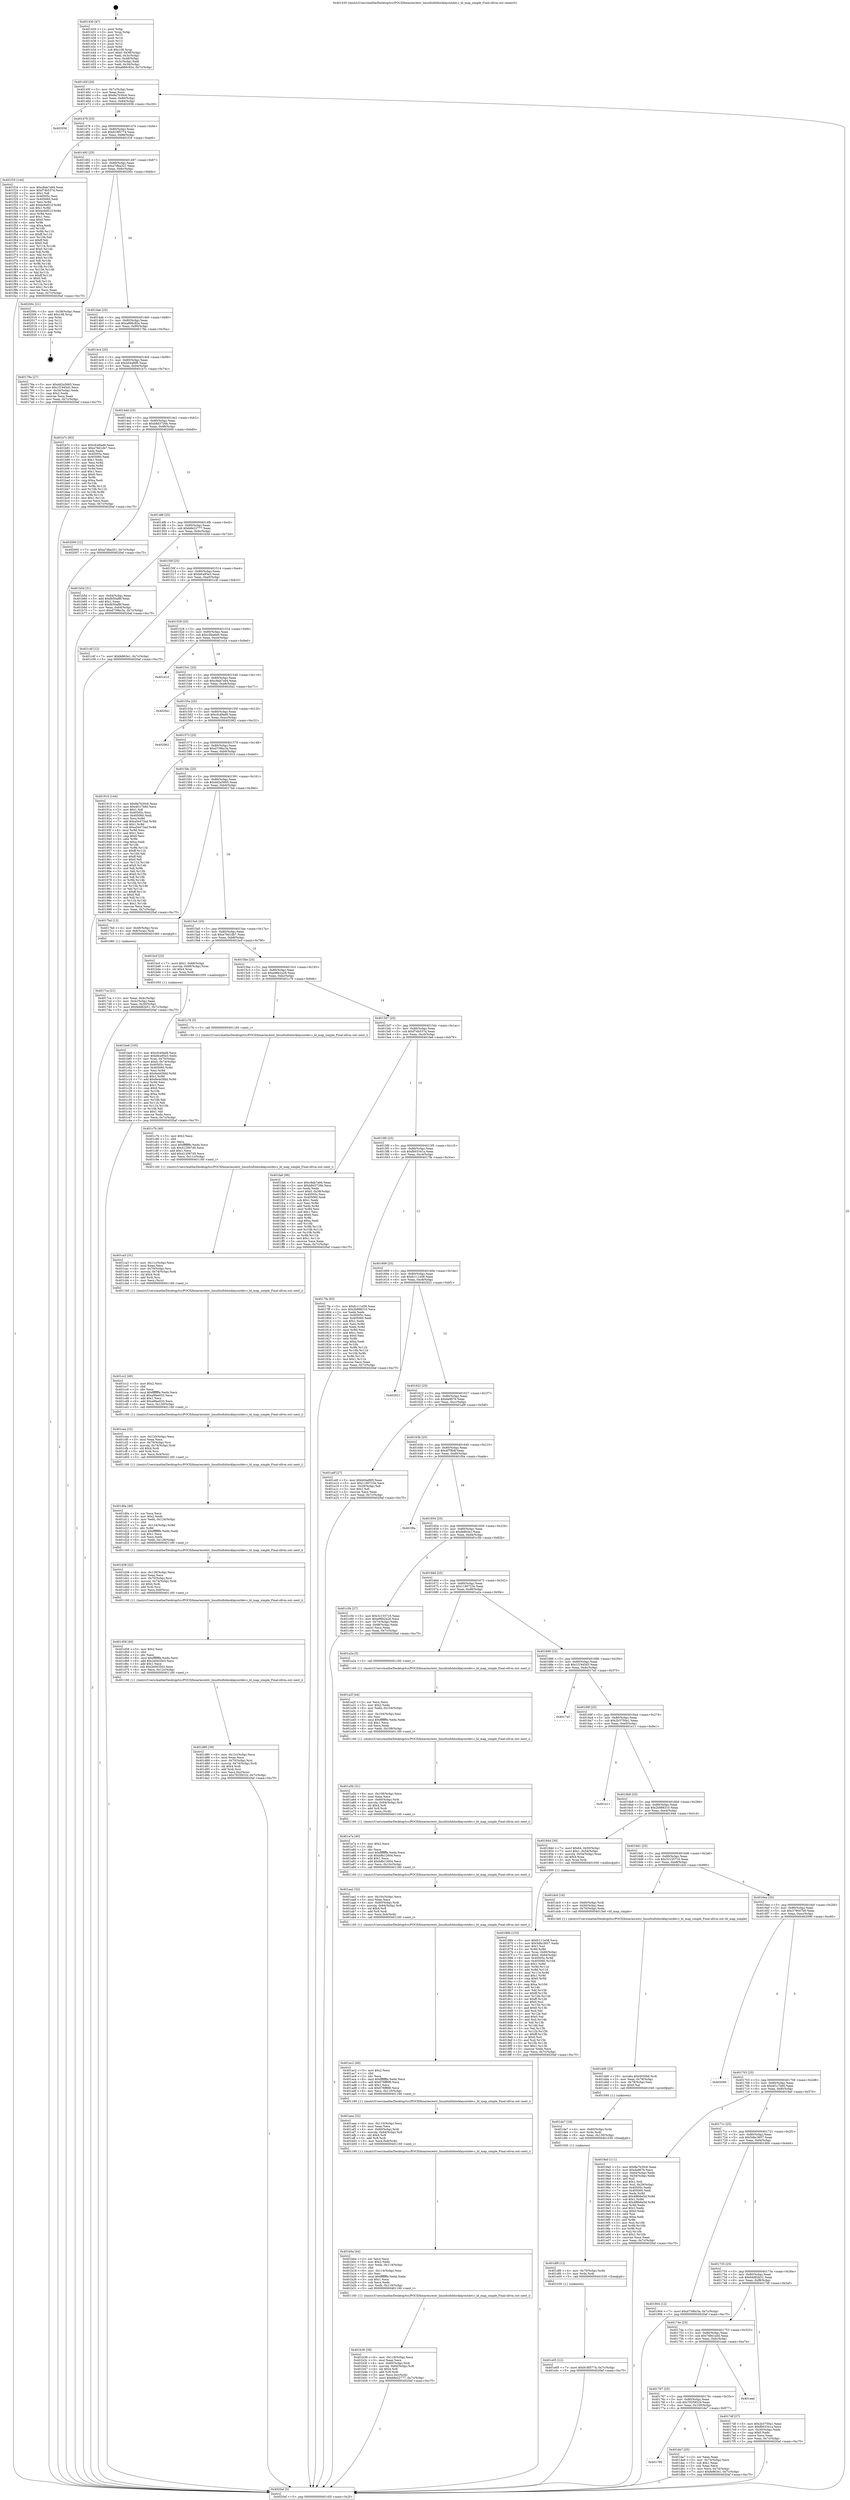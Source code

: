 digraph "0x401430" {
  label = "0x401430 (/mnt/c/Users/mathe/Desktop/tcc/POCII/binaries/extr_linuxfsnfsblocklayoutdev.c_bl_map_simple_Final-ollvm.out::main(0))"
  labelloc = "t"
  node[shape=record]

  Entry [label="",width=0.3,height=0.3,shape=circle,fillcolor=black,style=filled]
  "0x40145f" [label="{
     0x40145f [26]\l
     | [instrs]\l
     &nbsp;&nbsp;0x40145f \<+3\>: mov -0x7c(%rbp),%eax\l
     &nbsp;&nbsp;0x401462 \<+2\>: mov %eax,%ecx\l
     &nbsp;&nbsp;0x401464 \<+6\>: sub $0x8a7b30c6,%ecx\l
     &nbsp;&nbsp;0x40146a \<+3\>: mov %eax,-0x80(%rbp)\l
     &nbsp;&nbsp;0x40146d \<+6\>: mov %ecx,-0x84(%rbp)\l
     &nbsp;&nbsp;0x401473 \<+6\>: je 0000000000402056 \<main+0xc26\>\l
  }"]
  "0x402056" [label="{
     0x402056\l
  }", style=dashed]
  "0x401479" [label="{
     0x401479 [25]\l
     | [instrs]\l
     &nbsp;&nbsp;0x401479 \<+5\>: jmp 000000000040147e \<main+0x4e\>\l
     &nbsp;&nbsp;0x40147e \<+3\>: mov -0x80(%rbp),%eax\l
     &nbsp;&nbsp;0x401481 \<+5\>: sub $0x918f5774,%eax\l
     &nbsp;&nbsp;0x401486 \<+6\>: mov %eax,-0x88(%rbp)\l
     &nbsp;&nbsp;0x40148c \<+6\>: je 0000000000401f16 \<main+0xae6\>\l
  }"]
  Exit [label="",width=0.3,height=0.3,shape=circle,fillcolor=black,style=filled,peripheries=2]
  "0x401f16" [label="{
     0x401f16 [144]\l
     | [instrs]\l
     &nbsp;&nbsp;0x401f16 \<+5\>: mov $0xc8ab7a94,%eax\l
     &nbsp;&nbsp;0x401f1b \<+5\>: mov $0xf74b537d,%ecx\l
     &nbsp;&nbsp;0x401f20 \<+2\>: mov $0x1,%dl\l
     &nbsp;&nbsp;0x401f22 \<+7\>: mov 0x40505c,%esi\l
     &nbsp;&nbsp;0x401f29 \<+7\>: mov 0x405060,%edi\l
     &nbsp;&nbsp;0x401f30 \<+3\>: mov %esi,%r8d\l
     &nbsp;&nbsp;0x401f33 \<+7\>: add $0xbc6ef21f,%r8d\l
     &nbsp;&nbsp;0x401f3a \<+4\>: sub $0x1,%r8d\l
     &nbsp;&nbsp;0x401f3e \<+7\>: sub $0xbc6ef21f,%r8d\l
     &nbsp;&nbsp;0x401f45 \<+4\>: imul %r8d,%esi\l
     &nbsp;&nbsp;0x401f49 \<+3\>: and $0x1,%esi\l
     &nbsp;&nbsp;0x401f4c \<+3\>: cmp $0x0,%esi\l
     &nbsp;&nbsp;0x401f4f \<+4\>: sete %r9b\l
     &nbsp;&nbsp;0x401f53 \<+3\>: cmp $0xa,%edi\l
     &nbsp;&nbsp;0x401f56 \<+4\>: setl %r10b\l
     &nbsp;&nbsp;0x401f5a \<+3\>: mov %r9b,%r11b\l
     &nbsp;&nbsp;0x401f5d \<+4\>: xor $0xff,%r11b\l
     &nbsp;&nbsp;0x401f61 \<+3\>: mov %r10b,%bl\l
     &nbsp;&nbsp;0x401f64 \<+3\>: xor $0xff,%bl\l
     &nbsp;&nbsp;0x401f67 \<+3\>: xor $0x0,%dl\l
     &nbsp;&nbsp;0x401f6a \<+3\>: mov %r11b,%r14b\l
     &nbsp;&nbsp;0x401f6d \<+4\>: and $0x0,%r14b\l
     &nbsp;&nbsp;0x401f71 \<+3\>: and %dl,%r9b\l
     &nbsp;&nbsp;0x401f74 \<+3\>: mov %bl,%r15b\l
     &nbsp;&nbsp;0x401f77 \<+4\>: and $0x0,%r15b\l
     &nbsp;&nbsp;0x401f7b \<+3\>: and %dl,%r10b\l
     &nbsp;&nbsp;0x401f7e \<+3\>: or %r9b,%r14b\l
     &nbsp;&nbsp;0x401f81 \<+3\>: or %r10b,%r15b\l
     &nbsp;&nbsp;0x401f84 \<+3\>: xor %r15b,%r14b\l
     &nbsp;&nbsp;0x401f87 \<+3\>: or %bl,%r11b\l
     &nbsp;&nbsp;0x401f8a \<+4\>: xor $0xff,%r11b\l
     &nbsp;&nbsp;0x401f8e \<+3\>: or $0x0,%dl\l
     &nbsp;&nbsp;0x401f91 \<+3\>: and %dl,%r11b\l
     &nbsp;&nbsp;0x401f94 \<+3\>: or %r11b,%r14b\l
     &nbsp;&nbsp;0x401f97 \<+4\>: test $0x1,%r14b\l
     &nbsp;&nbsp;0x401f9b \<+3\>: cmovne %ecx,%eax\l
     &nbsp;&nbsp;0x401f9e \<+3\>: mov %eax,-0x7c(%rbp)\l
     &nbsp;&nbsp;0x401fa1 \<+5\>: jmp 00000000004020af \<main+0xc7f\>\l
  }"]
  "0x401492" [label="{
     0x401492 [25]\l
     | [instrs]\l
     &nbsp;&nbsp;0x401492 \<+5\>: jmp 0000000000401497 \<main+0x67\>\l
     &nbsp;&nbsp;0x401497 \<+3\>: mov -0x80(%rbp),%eax\l
     &nbsp;&nbsp;0x40149a \<+5\>: sub $0xa7dba321,%eax\l
     &nbsp;&nbsp;0x40149f \<+6\>: mov %eax,-0x8c(%rbp)\l
     &nbsp;&nbsp;0x4014a5 \<+6\>: je 000000000040200c \<main+0xbdc\>\l
  }"]
  "0x401e05" [label="{
     0x401e05 [12]\l
     | [instrs]\l
     &nbsp;&nbsp;0x401e05 \<+7\>: movl $0x918f5774,-0x7c(%rbp)\l
     &nbsp;&nbsp;0x401e0c \<+5\>: jmp 00000000004020af \<main+0xc7f\>\l
  }"]
  "0x40200c" [label="{
     0x40200c [21]\l
     | [instrs]\l
     &nbsp;&nbsp;0x40200c \<+3\>: mov -0x38(%rbp),%eax\l
     &nbsp;&nbsp;0x40200f \<+7\>: add $0x108,%rsp\l
     &nbsp;&nbsp;0x402016 \<+1\>: pop %rbx\l
     &nbsp;&nbsp;0x402017 \<+2\>: pop %r12\l
     &nbsp;&nbsp;0x402019 \<+2\>: pop %r13\l
     &nbsp;&nbsp;0x40201b \<+2\>: pop %r14\l
     &nbsp;&nbsp;0x40201d \<+2\>: pop %r15\l
     &nbsp;&nbsp;0x40201f \<+1\>: pop %rbp\l
     &nbsp;&nbsp;0x402020 \<+1\>: ret\l
  }"]
  "0x4014ab" [label="{
     0x4014ab [25]\l
     | [instrs]\l
     &nbsp;&nbsp;0x4014ab \<+5\>: jmp 00000000004014b0 \<main+0x80\>\l
     &nbsp;&nbsp;0x4014b0 \<+3\>: mov -0x80(%rbp),%eax\l
     &nbsp;&nbsp;0x4014b3 \<+5\>: sub $0xa866c82e,%eax\l
     &nbsp;&nbsp;0x4014b8 \<+6\>: mov %eax,-0x90(%rbp)\l
     &nbsp;&nbsp;0x4014be \<+6\>: je 000000000040178a \<main+0x35a\>\l
  }"]
  "0x401df9" [label="{
     0x401df9 [12]\l
     | [instrs]\l
     &nbsp;&nbsp;0x401df9 \<+4\>: mov -0x70(%rbp),%rdx\l
     &nbsp;&nbsp;0x401dfd \<+3\>: mov %rdx,%rdi\l
     &nbsp;&nbsp;0x401e00 \<+5\>: call 0000000000401030 \<free@plt\>\l
     | [calls]\l
     &nbsp;&nbsp;0x401030 \{1\} (unknown)\l
  }"]
  "0x40178a" [label="{
     0x40178a [27]\l
     | [instrs]\l
     &nbsp;&nbsp;0x40178a \<+5\>: mov $0xdd2a5665,%eax\l
     &nbsp;&nbsp;0x40178f \<+5\>: mov $0x1f1945d3,%ecx\l
     &nbsp;&nbsp;0x401794 \<+3\>: mov -0x34(%rbp),%edx\l
     &nbsp;&nbsp;0x401797 \<+3\>: cmp $0x2,%edx\l
     &nbsp;&nbsp;0x40179a \<+3\>: cmovne %ecx,%eax\l
     &nbsp;&nbsp;0x40179d \<+3\>: mov %eax,-0x7c(%rbp)\l
     &nbsp;&nbsp;0x4017a0 \<+5\>: jmp 00000000004020af \<main+0xc7f\>\l
  }"]
  "0x4014c4" [label="{
     0x4014c4 [25]\l
     | [instrs]\l
     &nbsp;&nbsp;0x4014c4 \<+5\>: jmp 00000000004014c9 \<main+0x99\>\l
     &nbsp;&nbsp;0x4014c9 \<+3\>: mov -0x80(%rbp),%eax\l
     &nbsp;&nbsp;0x4014cc \<+5\>: sub $0xb04af6f0,%eax\l
     &nbsp;&nbsp;0x4014d1 \<+6\>: mov %eax,-0x94(%rbp)\l
     &nbsp;&nbsp;0x4014d7 \<+6\>: je 0000000000401b7c \<main+0x74c\>\l
  }"]
  "0x4020af" [label="{
     0x4020af [5]\l
     | [instrs]\l
     &nbsp;&nbsp;0x4020af \<+5\>: jmp 000000000040145f \<main+0x2f\>\l
  }"]
  "0x401430" [label="{
     0x401430 [47]\l
     | [instrs]\l
     &nbsp;&nbsp;0x401430 \<+1\>: push %rbp\l
     &nbsp;&nbsp;0x401431 \<+3\>: mov %rsp,%rbp\l
     &nbsp;&nbsp;0x401434 \<+2\>: push %r15\l
     &nbsp;&nbsp;0x401436 \<+2\>: push %r14\l
     &nbsp;&nbsp;0x401438 \<+2\>: push %r13\l
     &nbsp;&nbsp;0x40143a \<+2\>: push %r12\l
     &nbsp;&nbsp;0x40143c \<+1\>: push %rbx\l
     &nbsp;&nbsp;0x40143d \<+7\>: sub $0x108,%rsp\l
     &nbsp;&nbsp;0x401444 \<+7\>: movl $0x0,-0x38(%rbp)\l
     &nbsp;&nbsp;0x40144b \<+3\>: mov %edi,-0x3c(%rbp)\l
     &nbsp;&nbsp;0x40144e \<+4\>: mov %rsi,-0x48(%rbp)\l
     &nbsp;&nbsp;0x401452 \<+3\>: mov -0x3c(%rbp),%edi\l
     &nbsp;&nbsp;0x401455 \<+3\>: mov %edi,-0x34(%rbp)\l
     &nbsp;&nbsp;0x401458 \<+7\>: movl $0xa866c82e,-0x7c(%rbp)\l
  }"]
  "0x401de7" [label="{
     0x401de7 [18]\l
     | [instrs]\l
     &nbsp;&nbsp;0x401de7 \<+4\>: mov -0x60(%rbp),%rdx\l
     &nbsp;&nbsp;0x401deb \<+3\>: mov %rdx,%rdi\l
     &nbsp;&nbsp;0x401dee \<+6\>: mov %eax,-0x130(%rbp)\l
     &nbsp;&nbsp;0x401df4 \<+5\>: call 0000000000401030 \<free@plt\>\l
     | [calls]\l
     &nbsp;&nbsp;0x401030 \{1\} (unknown)\l
  }"]
  "0x401b7c" [label="{
     0x401b7c [83]\l
     | [instrs]\l
     &nbsp;&nbsp;0x401b7c \<+5\>: mov $0xcfc49ad9,%eax\l
     &nbsp;&nbsp;0x401b81 \<+5\>: mov $0xe78d1db7,%ecx\l
     &nbsp;&nbsp;0x401b86 \<+2\>: xor %edx,%edx\l
     &nbsp;&nbsp;0x401b88 \<+7\>: mov 0x40505c,%esi\l
     &nbsp;&nbsp;0x401b8f \<+7\>: mov 0x405060,%edi\l
     &nbsp;&nbsp;0x401b96 \<+3\>: sub $0x1,%edx\l
     &nbsp;&nbsp;0x401b99 \<+3\>: mov %esi,%r8d\l
     &nbsp;&nbsp;0x401b9c \<+3\>: add %edx,%r8d\l
     &nbsp;&nbsp;0x401b9f \<+4\>: imul %r8d,%esi\l
     &nbsp;&nbsp;0x401ba3 \<+3\>: and $0x1,%esi\l
     &nbsp;&nbsp;0x401ba6 \<+3\>: cmp $0x0,%esi\l
     &nbsp;&nbsp;0x401ba9 \<+4\>: sete %r9b\l
     &nbsp;&nbsp;0x401bad \<+3\>: cmp $0xa,%edi\l
     &nbsp;&nbsp;0x401bb0 \<+4\>: setl %r10b\l
     &nbsp;&nbsp;0x401bb4 \<+3\>: mov %r9b,%r11b\l
     &nbsp;&nbsp;0x401bb7 \<+3\>: and %r10b,%r11b\l
     &nbsp;&nbsp;0x401bba \<+3\>: xor %r10b,%r9b\l
     &nbsp;&nbsp;0x401bbd \<+3\>: or %r9b,%r11b\l
     &nbsp;&nbsp;0x401bc0 \<+4\>: test $0x1,%r11b\l
     &nbsp;&nbsp;0x401bc4 \<+3\>: cmovne %ecx,%eax\l
     &nbsp;&nbsp;0x401bc7 \<+3\>: mov %eax,-0x7c(%rbp)\l
     &nbsp;&nbsp;0x401bca \<+5\>: jmp 00000000004020af \<main+0xc7f\>\l
  }"]
  "0x4014dd" [label="{
     0x4014dd [25]\l
     | [instrs]\l
     &nbsp;&nbsp;0x4014dd \<+5\>: jmp 00000000004014e2 \<main+0xb2\>\l
     &nbsp;&nbsp;0x4014e2 \<+3\>: mov -0x80(%rbp),%eax\l
     &nbsp;&nbsp;0x4014e5 \<+5\>: sub $0xb8d3726b,%eax\l
     &nbsp;&nbsp;0x4014ea \<+6\>: mov %eax,-0x98(%rbp)\l
     &nbsp;&nbsp;0x4014f0 \<+6\>: je 0000000000402000 \<main+0xbd0\>\l
  }"]
  "0x401dd0" [label="{
     0x401dd0 [23]\l
     | [instrs]\l
     &nbsp;&nbsp;0x401dd0 \<+10\>: movabs $0x4030b6,%rdi\l
     &nbsp;&nbsp;0x401dda \<+3\>: mov %eax,-0x78(%rbp)\l
     &nbsp;&nbsp;0x401ddd \<+3\>: mov -0x78(%rbp),%esi\l
     &nbsp;&nbsp;0x401de0 \<+2\>: mov $0x0,%al\l
     &nbsp;&nbsp;0x401de2 \<+5\>: call 0000000000401040 \<printf@plt\>\l
     | [calls]\l
     &nbsp;&nbsp;0x401040 \{1\} (unknown)\l
  }"]
  "0x402000" [label="{
     0x402000 [12]\l
     | [instrs]\l
     &nbsp;&nbsp;0x402000 \<+7\>: movl $0xa7dba321,-0x7c(%rbp)\l
     &nbsp;&nbsp;0x402007 \<+5\>: jmp 00000000004020af \<main+0xc7f\>\l
  }"]
  "0x4014f6" [label="{
     0x4014f6 [25]\l
     | [instrs]\l
     &nbsp;&nbsp;0x4014f6 \<+5\>: jmp 00000000004014fb \<main+0xcb\>\l
     &nbsp;&nbsp;0x4014fb \<+3\>: mov -0x80(%rbp),%eax\l
     &nbsp;&nbsp;0x4014fe \<+5\>: sub $0xb8e22777,%eax\l
     &nbsp;&nbsp;0x401503 \<+6\>: mov %eax,-0x9c(%rbp)\l
     &nbsp;&nbsp;0x401509 \<+6\>: je 0000000000401b5d \<main+0x72d\>\l
  }"]
  "0x401780" [label="{
     0x401780\l
  }", style=dashed]
  "0x401b5d" [label="{
     0x401b5d [31]\l
     | [instrs]\l
     &nbsp;&nbsp;0x401b5d \<+3\>: mov -0x64(%rbp),%eax\l
     &nbsp;&nbsp;0x401b60 \<+5\>: add $0xfb50af8f,%eax\l
     &nbsp;&nbsp;0x401b65 \<+3\>: add $0x1,%eax\l
     &nbsp;&nbsp;0x401b68 \<+5\>: sub $0xfb50af8f,%eax\l
     &nbsp;&nbsp;0x401b6d \<+3\>: mov %eax,-0x64(%rbp)\l
     &nbsp;&nbsp;0x401b70 \<+7\>: movl $0xd739bc3a,-0x7c(%rbp)\l
     &nbsp;&nbsp;0x401b77 \<+5\>: jmp 00000000004020af \<main+0xc7f\>\l
  }"]
  "0x40150f" [label="{
     0x40150f [25]\l
     | [instrs]\l
     &nbsp;&nbsp;0x40150f \<+5\>: jmp 0000000000401514 \<main+0xe4\>\l
     &nbsp;&nbsp;0x401514 \<+3\>: mov -0x80(%rbp),%eax\l
     &nbsp;&nbsp;0x401517 \<+5\>: sub $0xbfca95e3,%eax\l
     &nbsp;&nbsp;0x40151c \<+6\>: mov %eax,-0xa0(%rbp)\l
     &nbsp;&nbsp;0x401522 \<+6\>: je 0000000000401c4f \<main+0x81f\>\l
  }"]
  "0x401da7" [label="{
     0x401da7 [25]\l
     | [instrs]\l
     &nbsp;&nbsp;0x401da7 \<+2\>: xor %eax,%eax\l
     &nbsp;&nbsp;0x401da9 \<+3\>: mov -0x74(%rbp),%ecx\l
     &nbsp;&nbsp;0x401dac \<+3\>: sub $0x1,%eax\l
     &nbsp;&nbsp;0x401daf \<+2\>: sub %eax,%ecx\l
     &nbsp;&nbsp;0x401db1 \<+3\>: mov %ecx,-0x74(%rbp)\l
     &nbsp;&nbsp;0x401db4 \<+7\>: movl $0xfe863e1,-0x7c(%rbp)\l
     &nbsp;&nbsp;0x401dbb \<+5\>: jmp 00000000004020af \<main+0xc7f\>\l
  }"]
  "0x401c4f" [label="{
     0x401c4f [12]\l
     | [instrs]\l
     &nbsp;&nbsp;0x401c4f \<+7\>: movl $0xfe863e1,-0x7c(%rbp)\l
     &nbsp;&nbsp;0x401c56 \<+5\>: jmp 00000000004020af \<main+0xc7f\>\l
  }"]
  "0x401528" [label="{
     0x401528 [25]\l
     | [instrs]\l
     &nbsp;&nbsp;0x401528 \<+5\>: jmp 000000000040152d \<main+0xfd\>\l
     &nbsp;&nbsp;0x40152d \<+3\>: mov -0x80(%rbp),%eax\l
     &nbsp;&nbsp;0x401530 \<+5\>: sub $0xc3faa6e0,%eax\l
     &nbsp;&nbsp;0x401535 \<+6\>: mov %eax,-0xa4(%rbp)\l
     &nbsp;&nbsp;0x40153b \<+6\>: je 0000000000401e1d \<main+0x9ed\>\l
  }"]
  "0x401767" [label="{
     0x401767 [25]\l
     | [instrs]\l
     &nbsp;&nbsp;0x401767 \<+5\>: jmp 000000000040176c \<main+0x33c\>\l
     &nbsp;&nbsp;0x40176c \<+3\>: mov -0x80(%rbp),%eax\l
     &nbsp;&nbsp;0x40176f \<+5\>: sub $0x7925931b,%eax\l
     &nbsp;&nbsp;0x401774 \<+6\>: mov %eax,-0x100(%rbp)\l
     &nbsp;&nbsp;0x40177a \<+6\>: je 0000000000401da7 \<main+0x977\>\l
  }"]
  "0x401e1d" [label="{
     0x401e1d\l
  }", style=dashed]
  "0x401541" [label="{
     0x401541 [25]\l
     | [instrs]\l
     &nbsp;&nbsp;0x401541 \<+5\>: jmp 0000000000401546 \<main+0x116\>\l
     &nbsp;&nbsp;0x401546 \<+3\>: mov -0x80(%rbp),%eax\l
     &nbsp;&nbsp;0x401549 \<+5\>: sub $0xc8ab7a94,%eax\l
     &nbsp;&nbsp;0x40154e \<+6\>: mov %eax,-0xa8(%rbp)\l
     &nbsp;&nbsp;0x401554 \<+6\>: je 00000000004020a1 \<main+0xc71\>\l
  }"]
  "0x401ead" [label="{
     0x401ead\l
  }", style=dashed]
  "0x4020a1" [label="{
     0x4020a1\l
  }", style=dashed]
  "0x40155a" [label="{
     0x40155a [25]\l
     | [instrs]\l
     &nbsp;&nbsp;0x40155a \<+5\>: jmp 000000000040155f \<main+0x12f\>\l
     &nbsp;&nbsp;0x40155f \<+3\>: mov -0x80(%rbp),%eax\l
     &nbsp;&nbsp;0x401562 \<+5\>: sub $0xcfc49ad9,%eax\l
     &nbsp;&nbsp;0x401567 \<+6\>: mov %eax,-0xac(%rbp)\l
     &nbsp;&nbsp;0x40156d \<+6\>: je 0000000000402062 \<main+0xc32\>\l
  }"]
  "0x401d80" [label="{
     0x401d80 [39]\l
     | [instrs]\l
     &nbsp;&nbsp;0x401d80 \<+6\>: mov -0x12c(%rbp),%ecx\l
     &nbsp;&nbsp;0x401d86 \<+3\>: imul %eax,%ecx\l
     &nbsp;&nbsp;0x401d89 \<+4\>: mov -0x70(%rbp),%rsi\l
     &nbsp;&nbsp;0x401d8d \<+4\>: movslq -0x74(%rbp),%rdi\l
     &nbsp;&nbsp;0x401d91 \<+4\>: shl $0x4,%rdi\l
     &nbsp;&nbsp;0x401d95 \<+3\>: add %rdi,%rsi\l
     &nbsp;&nbsp;0x401d98 \<+3\>: mov %ecx,0xc(%rsi)\l
     &nbsp;&nbsp;0x401d9b \<+7\>: movl $0x7925931b,-0x7c(%rbp)\l
     &nbsp;&nbsp;0x401da2 \<+5\>: jmp 00000000004020af \<main+0xc7f\>\l
  }"]
  "0x402062" [label="{
     0x402062\l
  }", style=dashed]
  "0x401573" [label="{
     0x401573 [25]\l
     | [instrs]\l
     &nbsp;&nbsp;0x401573 \<+5\>: jmp 0000000000401578 \<main+0x148\>\l
     &nbsp;&nbsp;0x401578 \<+3\>: mov -0x80(%rbp),%eax\l
     &nbsp;&nbsp;0x40157b \<+5\>: sub $0xd739bc3a,%eax\l
     &nbsp;&nbsp;0x401580 \<+6\>: mov %eax,-0xb0(%rbp)\l
     &nbsp;&nbsp;0x401586 \<+6\>: je 0000000000401910 \<main+0x4e0\>\l
  }"]
  "0x401d58" [label="{
     0x401d58 [40]\l
     | [instrs]\l
     &nbsp;&nbsp;0x401d58 \<+5\>: mov $0x2,%ecx\l
     &nbsp;&nbsp;0x401d5d \<+1\>: cltd\l
     &nbsp;&nbsp;0x401d5e \<+2\>: idiv %ecx\l
     &nbsp;&nbsp;0x401d60 \<+6\>: imul $0xfffffffe,%edx,%ecx\l
     &nbsp;&nbsp;0x401d66 \<+6\>: add $0x2e0435e3,%ecx\l
     &nbsp;&nbsp;0x401d6c \<+3\>: add $0x1,%ecx\l
     &nbsp;&nbsp;0x401d6f \<+6\>: sub $0x2e0435e3,%ecx\l
     &nbsp;&nbsp;0x401d75 \<+6\>: mov %ecx,-0x12c(%rbp)\l
     &nbsp;&nbsp;0x401d7b \<+5\>: call 0000000000401160 \<next_i\>\l
     | [calls]\l
     &nbsp;&nbsp;0x401160 \{1\} (/mnt/c/Users/mathe/Desktop/tcc/POCII/binaries/extr_linuxfsnfsblocklayoutdev.c_bl_map_simple_Final-ollvm.out::next_i)\l
  }"]
  "0x401910" [label="{
     0x401910 [144]\l
     | [instrs]\l
     &nbsp;&nbsp;0x401910 \<+5\>: mov $0x8a7b30c6,%eax\l
     &nbsp;&nbsp;0x401915 \<+5\>: mov $0x4f1c7b60,%ecx\l
     &nbsp;&nbsp;0x40191a \<+2\>: mov $0x1,%dl\l
     &nbsp;&nbsp;0x40191c \<+7\>: mov 0x40505c,%esi\l
     &nbsp;&nbsp;0x401923 \<+7\>: mov 0x405060,%edi\l
     &nbsp;&nbsp;0x40192a \<+3\>: mov %esi,%r8d\l
     &nbsp;&nbsp;0x40192d \<+7\>: add $0xa5e473ad,%r8d\l
     &nbsp;&nbsp;0x401934 \<+4\>: sub $0x1,%r8d\l
     &nbsp;&nbsp;0x401938 \<+7\>: sub $0xa5e473ad,%r8d\l
     &nbsp;&nbsp;0x40193f \<+4\>: imul %r8d,%esi\l
     &nbsp;&nbsp;0x401943 \<+3\>: and $0x1,%esi\l
     &nbsp;&nbsp;0x401946 \<+3\>: cmp $0x0,%esi\l
     &nbsp;&nbsp;0x401949 \<+4\>: sete %r9b\l
     &nbsp;&nbsp;0x40194d \<+3\>: cmp $0xa,%edi\l
     &nbsp;&nbsp;0x401950 \<+4\>: setl %r10b\l
     &nbsp;&nbsp;0x401954 \<+3\>: mov %r9b,%r11b\l
     &nbsp;&nbsp;0x401957 \<+4\>: xor $0xff,%r11b\l
     &nbsp;&nbsp;0x40195b \<+3\>: mov %r10b,%bl\l
     &nbsp;&nbsp;0x40195e \<+3\>: xor $0xff,%bl\l
     &nbsp;&nbsp;0x401961 \<+3\>: xor $0x0,%dl\l
     &nbsp;&nbsp;0x401964 \<+3\>: mov %r11b,%r14b\l
     &nbsp;&nbsp;0x401967 \<+4\>: and $0x0,%r14b\l
     &nbsp;&nbsp;0x40196b \<+3\>: and %dl,%r9b\l
     &nbsp;&nbsp;0x40196e \<+3\>: mov %bl,%r15b\l
     &nbsp;&nbsp;0x401971 \<+4\>: and $0x0,%r15b\l
     &nbsp;&nbsp;0x401975 \<+3\>: and %dl,%r10b\l
     &nbsp;&nbsp;0x401978 \<+3\>: or %r9b,%r14b\l
     &nbsp;&nbsp;0x40197b \<+3\>: or %r10b,%r15b\l
     &nbsp;&nbsp;0x40197e \<+3\>: xor %r15b,%r14b\l
     &nbsp;&nbsp;0x401981 \<+3\>: or %bl,%r11b\l
     &nbsp;&nbsp;0x401984 \<+4\>: xor $0xff,%r11b\l
     &nbsp;&nbsp;0x401988 \<+3\>: or $0x0,%dl\l
     &nbsp;&nbsp;0x40198b \<+3\>: and %dl,%r11b\l
     &nbsp;&nbsp;0x40198e \<+3\>: or %r11b,%r14b\l
     &nbsp;&nbsp;0x401991 \<+4\>: test $0x1,%r14b\l
     &nbsp;&nbsp;0x401995 \<+3\>: cmovne %ecx,%eax\l
     &nbsp;&nbsp;0x401998 \<+3\>: mov %eax,-0x7c(%rbp)\l
     &nbsp;&nbsp;0x40199b \<+5\>: jmp 00000000004020af \<main+0xc7f\>\l
  }"]
  "0x40158c" [label="{
     0x40158c [25]\l
     | [instrs]\l
     &nbsp;&nbsp;0x40158c \<+5\>: jmp 0000000000401591 \<main+0x161\>\l
     &nbsp;&nbsp;0x401591 \<+3\>: mov -0x80(%rbp),%eax\l
     &nbsp;&nbsp;0x401594 \<+5\>: sub $0xdd2a5665,%eax\l
     &nbsp;&nbsp;0x401599 \<+6\>: mov %eax,-0xb4(%rbp)\l
     &nbsp;&nbsp;0x40159f \<+6\>: je 00000000004017bd \<main+0x38d\>\l
  }"]
  "0x401d38" [label="{
     0x401d38 [32]\l
     | [instrs]\l
     &nbsp;&nbsp;0x401d38 \<+6\>: mov -0x128(%rbp),%ecx\l
     &nbsp;&nbsp;0x401d3e \<+3\>: imul %eax,%ecx\l
     &nbsp;&nbsp;0x401d41 \<+4\>: mov -0x70(%rbp),%rsi\l
     &nbsp;&nbsp;0x401d45 \<+4\>: movslq -0x74(%rbp),%rdi\l
     &nbsp;&nbsp;0x401d49 \<+4\>: shl $0x4,%rdi\l
     &nbsp;&nbsp;0x401d4d \<+3\>: add %rdi,%rsi\l
     &nbsp;&nbsp;0x401d50 \<+3\>: mov %ecx,0x8(%rsi)\l
     &nbsp;&nbsp;0x401d53 \<+5\>: call 0000000000401160 \<next_i\>\l
     | [calls]\l
     &nbsp;&nbsp;0x401160 \{1\} (/mnt/c/Users/mathe/Desktop/tcc/POCII/binaries/extr_linuxfsnfsblocklayoutdev.c_bl_map_simple_Final-ollvm.out::next_i)\l
  }"]
  "0x4017bd" [label="{
     0x4017bd [13]\l
     | [instrs]\l
     &nbsp;&nbsp;0x4017bd \<+4\>: mov -0x48(%rbp),%rax\l
     &nbsp;&nbsp;0x4017c1 \<+4\>: mov 0x8(%rax),%rdi\l
     &nbsp;&nbsp;0x4017c5 \<+5\>: call 0000000000401060 \<atoi@plt\>\l
     | [calls]\l
     &nbsp;&nbsp;0x401060 \{1\} (unknown)\l
  }"]
  "0x4015a5" [label="{
     0x4015a5 [25]\l
     | [instrs]\l
     &nbsp;&nbsp;0x4015a5 \<+5\>: jmp 00000000004015aa \<main+0x17a\>\l
     &nbsp;&nbsp;0x4015aa \<+3\>: mov -0x80(%rbp),%eax\l
     &nbsp;&nbsp;0x4015ad \<+5\>: sub $0xe78d1db7,%eax\l
     &nbsp;&nbsp;0x4015b2 \<+6\>: mov %eax,-0xb8(%rbp)\l
     &nbsp;&nbsp;0x4015b8 \<+6\>: je 0000000000401bcf \<main+0x79f\>\l
  }"]
  "0x4017ca" [label="{
     0x4017ca [21]\l
     | [instrs]\l
     &nbsp;&nbsp;0x4017ca \<+3\>: mov %eax,-0x4c(%rbp)\l
     &nbsp;&nbsp;0x4017cd \<+3\>: mov -0x4c(%rbp),%eax\l
     &nbsp;&nbsp;0x4017d0 \<+3\>: mov %eax,-0x30(%rbp)\l
     &nbsp;&nbsp;0x4017d3 \<+7\>: movl $0x6dd82b51,-0x7c(%rbp)\l
     &nbsp;&nbsp;0x4017da \<+5\>: jmp 00000000004020af \<main+0xc7f\>\l
  }"]
  "0x401d0a" [label="{
     0x401d0a [46]\l
     | [instrs]\l
     &nbsp;&nbsp;0x401d0a \<+2\>: xor %ecx,%ecx\l
     &nbsp;&nbsp;0x401d0c \<+5\>: mov $0x2,%edx\l
     &nbsp;&nbsp;0x401d11 \<+6\>: mov %edx,-0x124(%rbp)\l
     &nbsp;&nbsp;0x401d17 \<+1\>: cltd\l
     &nbsp;&nbsp;0x401d18 \<+7\>: mov -0x124(%rbp),%r8d\l
     &nbsp;&nbsp;0x401d1f \<+3\>: idiv %r8d\l
     &nbsp;&nbsp;0x401d22 \<+6\>: imul $0xfffffffe,%edx,%edx\l
     &nbsp;&nbsp;0x401d28 \<+3\>: sub $0x1,%ecx\l
     &nbsp;&nbsp;0x401d2b \<+2\>: sub %ecx,%edx\l
     &nbsp;&nbsp;0x401d2d \<+6\>: mov %edx,-0x128(%rbp)\l
     &nbsp;&nbsp;0x401d33 \<+5\>: call 0000000000401160 \<next_i\>\l
     | [calls]\l
     &nbsp;&nbsp;0x401160 \{1\} (/mnt/c/Users/mathe/Desktop/tcc/POCII/binaries/extr_linuxfsnfsblocklayoutdev.c_bl_map_simple_Final-ollvm.out::next_i)\l
  }"]
  "0x401bcf" [label="{
     0x401bcf [23]\l
     | [instrs]\l
     &nbsp;&nbsp;0x401bcf \<+7\>: movl $0x1,-0x68(%rbp)\l
     &nbsp;&nbsp;0x401bd6 \<+4\>: movslq -0x68(%rbp),%rax\l
     &nbsp;&nbsp;0x401bda \<+4\>: shl $0x4,%rax\l
     &nbsp;&nbsp;0x401bde \<+3\>: mov %rax,%rdi\l
     &nbsp;&nbsp;0x401be1 \<+5\>: call 0000000000401050 \<malloc@plt\>\l
     | [calls]\l
     &nbsp;&nbsp;0x401050 \{1\} (unknown)\l
  }"]
  "0x4015be" [label="{
     0x4015be [25]\l
     | [instrs]\l
     &nbsp;&nbsp;0x4015be \<+5\>: jmp 00000000004015c3 \<main+0x193\>\l
     &nbsp;&nbsp;0x4015c3 \<+3\>: mov -0x80(%rbp),%eax\l
     &nbsp;&nbsp;0x4015c6 \<+5\>: sub $0xe96b2a28,%eax\l
     &nbsp;&nbsp;0x4015cb \<+6\>: mov %eax,-0xbc(%rbp)\l
     &nbsp;&nbsp;0x4015d1 \<+6\>: je 0000000000401c76 \<main+0x846\>\l
  }"]
  "0x401cea" [label="{
     0x401cea [32]\l
     | [instrs]\l
     &nbsp;&nbsp;0x401cea \<+6\>: mov -0x120(%rbp),%ecx\l
     &nbsp;&nbsp;0x401cf0 \<+3\>: imul %eax,%ecx\l
     &nbsp;&nbsp;0x401cf3 \<+4\>: mov -0x70(%rbp),%rsi\l
     &nbsp;&nbsp;0x401cf7 \<+4\>: movslq -0x74(%rbp),%rdi\l
     &nbsp;&nbsp;0x401cfb \<+4\>: shl $0x4,%rdi\l
     &nbsp;&nbsp;0x401cff \<+3\>: add %rdi,%rsi\l
     &nbsp;&nbsp;0x401d02 \<+3\>: mov %ecx,0x4(%rsi)\l
     &nbsp;&nbsp;0x401d05 \<+5\>: call 0000000000401160 \<next_i\>\l
     | [calls]\l
     &nbsp;&nbsp;0x401160 \{1\} (/mnt/c/Users/mathe/Desktop/tcc/POCII/binaries/extr_linuxfsnfsblocklayoutdev.c_bl_map_simple_Final-ollvm.out::next_i)\l
  }"]
  "0x401c76" [label="{
     0x401c76 [5]\l
     | [instrs]\l
     &nbsp;&nbsp;0x401c76 \<+5\>: call 0000000000401160 \<next_i\>\l
     | [calls]\l
     &nbsp;&nbsp;0x401160 \{1\} (/mnt/c/Users/mathe/Desktop/tcc/POCII/binaries/extr_linuxfsnfsblocklayoutdev.c_bl_map_simple_Final-ollvm.out::next_i)\l
  }"]
  "0x4015d7" [label="{
     0x4015d7 [25]\l
     | [instrs]\l
     &nbsp;&nbsp;0x4015d7 \<+5\>: jmp 00000000004015dc \<main+0x1ac\>\l
     &nbsp;&nbsp;0x4015dc \<+3\>: mov -0x80(%rbp),%eax\l
     &nbsp;&nbsp;0x4015df \<+5\>: sub $0xf74b537d,%eax\l
     &nbsp;&nbsp;0x4015e4 \<+6\>: mov %eax,-0xc0(%rbp)\l
     &nbsp;&nbsp;0x4015ea \<+6\>: je 0000000000401fa6 \<main+0xb76\>\l
  }"]
  "0x401cc2" [label="{
     0x401cc2 [40]\l
     | [instrs]\l
     &nbsp;&nbsp;0x401cc2 \<+5\>: mov $0x2,%ecx\l
     &nbsp;&nbsp;0x401cc7 \<+1\>: cltd\l
     &nbsp;&nbsp;0x401cc8 \<+2\>: idiv %ecx\l
     &nbsp;&nbsp;0x401cca \<+6\>: imul $0xfffffffe,%edx,%ecx\l
     &nbsp;&nbsp;0x401cd0 \<+6\>: sub $0xa9fae033,%ecx\l
     &nbsp;&nbsp;0x401cd6 \<+3\>: add $0x1,%ecx\l
     &nbsp;&nbsp;0x401cd9 \<+6\>: add $0xa9fae033,%ecx\l
     &nbsp;&nbsp;0x401cdf \<+6\>: mov %ecx,-0x120(%rbp)\l
     &nbsp;&nbsp;0x401ce5 \<+5\>: call 0000000000401160 \<next_i\>\l
     | [calls]\l
     &nbsp;&nbsp;0x401160 \{1\} (/mnt/c/Users/mathe/Desktop/tcc/POCII/binaries/extr_linuxfsnfsblocklayoutdev.c_bl_map_simple_Final-ollvm.out::next_i)\l
  }"]
  "0x401fa6" [label="{
     0x401fa6 [90]\l
     | [instrs]\l
     &nbsp;&nbsp;0x401fa6 \<+5\>: mov $0xc8ab7a94,%eax\l
     &nbsp;&nbsp;0x401fab \<+5\>: mov $0xb8d3726b,%ecx\l
     &nbsp;&nbsp;0x401fb0 \<+2\>: xor %edx,%edx\l
     &nbsp;&nbsp;0x401fb2 \<+7\>: movl $0x0,-0x38(%rbp)\l
     &nbsp;&nbsp;0x401fb9 \<+7\>: mov 0x40505c,%esi\l
     &nbsp;&nbsp;0x401fc0 \<+7\>: mov 0x405060,%edi\l
     &nbsp;&nbsp;0x401fc7 \<+3\>: sub $0x1,%edx\l
     &nbsp;&nbsp;0x401fca \<+3\>: mov %esi,%r8d\l
     &nbsp;&nbsp;0x401fcd \<+3\>: add %edx,%r8d\l
     &nbsp;&nbsp;0x401fd0 \<+4\>: imul %r8d,%esi\l
     &nbsp;&nbsp;0x401fd4 \<+3\>: and $0x1,%esi\l
     &nbsp;&nbsp;0x401fd7 \<+3\>: cmp $0x0,%esi\l
     &nbsp;&nbsp;0x401fda \<+4\>: sete %r9b\l
     &nbsp;&nbsp;0x401fde \<+3\>: cmp $0xa,%edi\l
     &nbsp;&nbsp;0x401fe1 \<+4\>: setl %r10b\l
     &nbsp;&nbsp;0x401fe5 \<+3\>: mov %r9b,%r11b\l
     &nbsp;&nbsp;0x401fe8 \<+3\>: and %r10b,%r11b\l
     &nbsp;&nbsp;0x401feb \<+3\>: xor %r10b,%r9b\l
     &nbsp;&nbsp;0x401fee \<+3\>: or %r9b,%r11b\l
     &nbsp;&nbsp;0x401ff1 \<+4\>: test $0x1,%r11b\l
     &nbsp;&nbsp;0x401ff5 \<+3\>: cmovne %ecx,%eax\l
     &nbsp;&nbsp;0x401ff8 \<+3\>: mov %eax,-0x7c(%rbp)\l
     &nbsp;&nbsp;0x401ffb \<+5\>: jmp 00000000004020af \<main+0xc7f\>\l
  }"]
  "0x4015f0" [label="{
     0x4015f0 [25]\l
     | [instrs]\l
     &nbsp;&nbsp;0x4015f0 \<+5\>: jmp 00000000004015f5 \<main+0x1c5\>\l
     &nbsp;&nbsp;0x4015f5 \<+3\>: mov -0x80(%rbp),%eax\l
     &nbsp;&nbsp;0x4015f8 \<+5\>: sub $0xfb03341a,%eax\l
     &nbsp;&nbsp;0x4015fd \<+6\>: mov %eax,-0xc4(%rbp)\l
     &nbsp;&nbsp;0x401603 \<+6\>: je 00000000004017fa \<main+0x3ca\>\l
  }"]
  "0x401ca3" [label="{
     0x401ca3 [31]\l
     | [instrs]\l
     &nbsp;&nbsp;0x401ca3 \<+6\>: mov -0x11c(%rbp),%ecx\l
     &nbsp;&nbsp;0x401ca9 \<+3\>: imul %eax,%ecx\l
     &nbsp;&nbsp;0x401cac \<+4\>: mov -0x70(%rbp),%rsi\l
     &nbsp;&nbsp;0x401cb0 \<+4\>: movslq -0x74(%rbp),%rdi\l
     &nbsp;&nbsp;0x401cb4 \<+4\>: shl $0x4,%rdi\l
     &nbsp;&nbsp;0x401cb8 \<+3\>: add %rdi,%rsi\l
     &nbsp;&nbsp;0x401cbb \<+2\>: mov %ecx,(%rsi)\l
     &nbsp;&nbsp;0x401cbd \<+5\>: call 0000000000401160 \<next_i\>\l
     | [calls]\l
     &nbsp;&nbsp;0x401160 \{1\} (/mnt/c/Users/mathe/Desktop/tcc/POCII/binaries/extr_linuxfsnfsblocklayoutdev.c_bl_map_simple_Final-ollvm.out::next_i)\l
  }"]
  "0x4017fa" [label="{
     0x4017fa [83]\l
     | [instrs]\l
     &nbsp;&nbsp;0x4017fa \<+5\>: mov $0xfc111e58,%eax\l
     &nbsp;&nbsp;0x4017ff \<+5\>: mov $0x2b988310,%ecx\l
     &nbsp;&nbsp;0x401804 \<+2\>: xor %edx,%edx\l
     &nbsp;&nbsp;0x401806 \<+7\>: mov 0x40505c,%esi\l
     &nbsp;&nbsp;0x40180d \<+7\>: mov 0x405060,%edi\l
     &nbsp;&nbsp;0x401814 \<+3\>: sub $0x1,%edx\l
     &nbsp;&nbsp;0x401817 \<+3\>: mov %esi,%r8d\l
     &nbsp;&nbsp;0x40181a \<+3\>: add %edx,%r8d\l
     &nbsp;&nbsp;0x40181d \<+4\>: imul %r8d,%esi\l
     &nbsp;&nbsp;0x401821 \<+3\>: and $0x1,%esi\l
     &nbsp;&nbsp;0x401824 \<+3\>: cmp $0x0,%esi\l
     &nbsp;&nbsp;0x401827 \<+4\>: sete %r9b\l
     &nbsp;&nbsp;0x40182b \<+3\>: cmp $0xa,%edi\l
     &nbsp;&nbsp;0x40182e \<+4\>: setl %r10b\l
     &nbsp;&nbsp;0x401832 \<+3\>: mov %r9b,%r11b\l
     &nbsp;&nbsp;0x401835 \<+3\>: and %r10b,%r11b\l
     &nbsp;&nbsp;0x401838 \<+3\>: xor %r10b,%r9b\l
     &nbsp;&nbsp;0x40183b \<+3\>: or %r9b,%r11b\l
     &nbsp;&nbsp;0x40183e \<+4\>: test $0x1,%r11b\l
     &nbsp;&nbsp;0x401842 \<+3\>: cmovne %ecx,%eax\l
     &nbsp;&nbsp;0x401845 \<+3\>: mov %eax,-0x7c(%rbp)\l
     &nbsp;&nbsp;0x401848 \<+5\>: jmp 00000000004020af \<main+0xc7f\>\l
  }"]
  "0x401609" [label="{
     0x401609 [25]\l
     | [instrs]\l
     &nbsp;&nbsp;0x401609 \<+5\>: jmp 000000000040160e \<main+0x1de\>\l
     &nbsp;&nbsp;0x40160e \<+3\>: mov -0x80(%rbp),%eax\l
     &nbsp;&nbsp;0x401611 \<+5\>: sub $0xfc111e58,%eax\l
     &nbsp;&nbsp;0x401616 \<+6\>: mov %eax,-0xc8(%rbp)\l
     &nbsp;&nbsp;0x40161c \<+6\>: je 0000000000402021 \<main+0xbf1\>\l
  }"]
  "0x401c7b" [label="{
     0x401c7b [40]\l
     | [instrs]\l
     &nbsp;&nbsp;0x401c7b \<+5\>: mov $0x2,%ecx\l
     &nbsp;&nbsp;0x401c80 \<+1\>: cltd\l
     &nbsp;&nbsp;0x401c81 \<+2\>: idiv %ecx\l
     &nbsp;&nbsp;0x401c83 \<+6\>: imul $0xfffffffe,%edx,%ecx\l
     &nbsp;&nbsp;0x401c89 \<+6\>: sub $0x412067d5,%ecx\l
     &nbsp;&nbsp;0x401c8f \<+3\>: add $0x1,%ecx\l
     &nbsp;&nbsp;0x401c92 \<+6\>: add $0x412067d5,%ecx\l
     &nbsp;&nbsp;0x401c98 \<+6\>: mov %ecx,-0x11c(%rbp)\l
     &nbsp;&nbsp;0x401c9e \<+5\>: call 0000000000401160 \<next_i\>\l
     | [calls]\l
     &nbsp;&nbsp;0x401160 \{1\} (/mnt/c/Users/mathe/Desktop/tcc/POCII/binaries/extr_linuxfsnfsblocklayoutdev.c_bl_map_simple_Final-ollvm.out::next_i)\l
  }"]
  "0x402021" [label="{
     0x402021\l
  }", style=dashed]
  "0x401622" [label="{
     0x401622 [25]\l
     | [instrs]\l
     &nbsp;&nbsp;0x401622 \<+5\>: jmp 0000000000401627 \<main+0x1f7\>\l
     &nbsp;&nbsp;0x401627 \<+3\>: mov -0x80(%rbp),%eax\l
     &nbsp;&nbsp;0x40162a \<+5\>: sub $0xda9676,%eax\l
     &nbsp;&nbsp;0x40162f \<+6\>: mov %eax,-0xcc(%rbp)\l
     &nbsp;&nbsp;0x401635 \<+6\>: je 0000000000401a0f \<main+0x5df\>\l
  }"]
  "0x401be6" [label="{
     0x401be6 [105]\l
     | [instrs]\l
     &nbsp;&nbsp;0x401be6 \<+5\>: mov $0xcfc49ad9,%ecx\l
     &nbsp;&nbsp;0x401beb \<+5\>: mov $0xbfca95e3,%edx\l
     &nbsp;&nbsp;0x401bf0 \<+4\>: mov %rax,-0x70(%rbp)\l
     &nbsp;&nbsp;0x401bf4 \<+7\>: movl $0x0,-0x74(%rbp)\l
     &nbsp;&nbsp;0x401bfb \<+7\>: mov 0x40505c,%esi\l
     &nbsp;&nbsp;0x401c02 \<+8\>: mov 0x405060,%r8d\l
     &nbsp;&nbsp;0x401c0a \<+3\>: mov %esi,%r9d\l
     &nbsp;&nbsp;0x401c0d \<+7\>: sub $0x6e4d3fdd,%r9d\l
     &nbsp;&nbsp;0x401c14 \<+4\>: sub $0x1,%r9d\l
     &nbsp;&nbsp;0x401c18 \<+7\>: add $0x6e4d3fdd,%r9d\l
     &nbsp;&nbsp;0x401c1f \<+4\>: imul %r9d,%esi\l
     &nbsp;&nbsp;0x401c23 \<+3\>: and $0x1,%esi\l
     &nbsp;&nbsp;0x401c26 \<+3\>: cmp $0x0,%esi\l
     &nbsp;&nbsp;0x401c29 \<+4\>: sete %r10b\l
     &nbsp;&nbsp;0x401c2d \<+4\>: cmp $0xa,%r8d\l
     &nbsp;&nbsp;0x401c31 \<+4\>: setl %r11b\l
     &nbsp;&nbsp;0x401c35 \<+3\>: mov %r10b,%bl\l
     &nbsp;&nbsp;0x401c38 \<+3\>: and %r11b,%bl\l
     &nbsp;&nbsp;0x401c3b \<+3\>: xor %r11b,%r10b\l
     &nbsp;&nbsp;0x401c3e \<+3\>: or %r10b,%bl\l
     &nbsp;&nbsp;0x401c41 \<+3\>: test $0x1,%bl\l
     &nbsp;&nbsp;0x401c44 \<+3\>: cmovne %edx,%ecx\l
     &nbsp;&nbsp;0x401c47 \<+3\>: mov %ecx,-0x7c(%rbp)\l
     &nbsp;&nbsp;0x401c4a \<+5\>: jmp 00000000004020af \<main+0xc7f\>\l
  }"]
  "0x401a0f" [label="{
     0x401a0f [27]\l
     | [instrs]\l
     &nbsp;&nbsp;0x401a0f \<+5\>: mov $0xb04af6f0,%eax\l
     &nbsp;&nbsp;0x401a14 \<+5\>: mov $0x1190723e,%ecx\l
     &nbsp;&nbsp;0x401a19 \<+3\>: mov -0x29(%rbp),%dl\l
     &nbsp;&nbsp;0x401a1c \<+3\>: test $0x1,%dl\l
     &nbsp;&nbsp;0x401a1f \<+3\>: cmovne %ecx,%eax\l
     &nbsp;&nbsp;0x401a22 \<+3\>: mov %eax,-0x7c(%rbp)\l
     &nbsp;&nbsp;0x401a25 \<+5\>: jmp 00000000004020af \<main+0xc7f\>\l
  }"]
  "0x40163b" [label="{
     0x40163b [25]\l
     | [instrs]\l
     &nbsp;&nbsp;0x40163b \<+5\>: jmp 0000000000401640 \<main+0x210\>\l
     &nbsp;&nbsp;0x401640 \<+3\>: mov -0x80(%rbp),%eax\l
     &nbsp;&nbsp;0x401643 \<+5\>: sub $0x4f7f6df,%eax\l
     &nbsp;&nbsp;0x401648 \<+6\>: mov %eax,-0xd0(%rbp)\l
     &nbsp;&nbsp;0x40164e \<+6\>: je 0000000000401f0a \<main+0xada\>\l
  }"]
  "0x401b36" [label="{
     0x401b36 [39]\l
     | [instrs]\l
     &nbsp;&nbsp;0x401b36 \<+6\>: mov -0x118(%rbp),%ecx\l
     &nbsp;&nbsp;0x401b3c \<+3\>: imul %eax,%ecx\l
     &nbsp;&nbsp;0x401b3f \<+4\>: mov -0x60(%rbp),%rdi\l
     &nbsp;&nbsp;0x401b43 \<+4\>: movslq -0x64(%rbp),%r8\l
     &nbsp;&nbsp;0x401b47 \<+4\>: shl $0x4,%r8\l
     &nbsp;&nbsp;0x401b4b \<+3\>: add %r8,%rdi\l
     &nbsp;&nbsp;0x401b4e \<+3\>: mov %ecx,0xc(%rdi)\l
     &nbsp;&nbsp;0x401b51 \<+7\>: movl $0xb8e22777,-0x7c(%rbp)\l
     &nbsp;&nbsp;0x401b58 \<+5\>: jmp 00000000004020af \<main+0xc7f\>\l
  }"]
  "0x401f0a" [label="{
     0x401f0a\l
  }", style=dashed]
  "0x401654" [label="{
     0x401654 [25]\l
     | [instrs]\l
     &nbsp;&nbsp;0x401654 \<+5\>: jmp 0000000000401659 \<main+0x229\>\l
     &nbsp;&nbsp;0x401659 \<+3\>: mov -0x80(%rbp),%eax\l
     &nbsp;&nbsp;0x40165c \<+5\>: sub $0xfe863e1,%eax\l
     &nbsp;&nbsp;0x401661 \<+6\>: mov %eax,-0xd4(%rbp)\l
     &nbsp;&nbsp;0x401667 \<+6\>: je 0000000000401c5b \<main+0x82b\>\l
  }"]
  "0x401b0a" [label="{
     0x401b0a [44]\l
     | [instrs]\l
     &nbsp;&nbsp;0x401b0a \<+2\>: xor %ecx,%ecx\l
     &nbsp;&nbsp;0x401b0c \<+5\>: mov $0x2,%edx\l
     &nbsp;&nbsp;0x401b11 \<+6\>: mov %edx,-0x114(%rbp)\l
     &nbsp;&nbsp;0x401b17 \<+1\>: cltd\l
     &nbsp;&nbsp;0x401b18 \<+6\>: mov -0x114(%rbp),%esi\l
     &nbsp;&nbsp;0x401b1e \<+2\>: idiv %esi\l
     &nbsp;&nbsp;0x401b20 \<+6\>: imul $0xfffffffe,%edx,%edx\l
     &nbsp;&nbsp;0x401b26 \<+3\>: sub $0x1,%ecx\l
     &nbsp;&nbsp;0x401b29 \<+2\>: sub %ecx,%edx\l
     &nbsp;&nbsp;0x401b2b \<+6\>: mov %edx,-0x118(%rbp)\l
     &nbsp;&nbsp;0x401b31 \<+5\>: call 0000000000401160 \<next_i\>\l
     | [calls]\l
     &nbsp;&nbsp;0x401160 \{1\} (/mnt/c/Users/mathe/Desktop/tcc/POCII/binaries/extr_linuxfsnfsblocklayoutdev.c_bl_map_simple_Final-ollvm.out::next_i)\l
  }"]
  "0x401c5b" [label="{
     0x401c5b [27]\l
     | [instrs]\l
     &nbsp;&nbsp;0x401c5b \<+5\>: mov $0x32155716,%eax\l
     &nbsp;&nbsp;0x401c60 \<+5\>: mov $0xe96b2a28,%ecx\l
     &nbsp;&nbsp;0x401c65 \<+3\>: mov -0x74(%rbp),%edx\l
     &nbsp;&nbsp;0x401c68 \<+3\>: cmp -0x68(%rbp),%edx\l
     &nbsp;&nbsp;0x401c6b \<+3\>: cmovl %ecx,%eax\l
     &nbsp;&nbsp;0x401c6e \<+3\>: mov %eax,-0x7c(%rbp)\l
     &nbsp;&nbsp;0x401c71 \<+5\>: jmp 00000000004020af \<main+0xc7f\>\l
  }"]
  "0x40166d" [label="{
     0x40166d [25]\l
     | [instrs]\l
     &nbsp;&nbsp;0x40166d \<+5\>: jmp 0000000000401672 \<main+0x242\>\l
     &nbsp;&nbsp;0x401672 \<+3\>: mov -0x80(%rbp),%eax\l
     &nbsp;&nbsp;0x401675 \<+5\>: sub $0x1190723e,%eax\l
     &nbsp;&nbsp;0x40167a \<+6\>: mov %eax,-0xd8(%rbp)\l
     &nbsp;&nbsp;0x401680 \<+6\>: je 0000000000401a2a \<main+0x5fa\>\l
  }"]
  "0x401aea" [label="{
     0x401aea [32]\l
     | [instrs]\l
     &nbsp;&nbsp;0x401aea \<+6\>: mov -0x110(%rbp),%ecx\l
     &nbsp;&nbsp;0x401af0 \<+3\>: imul %eax,%ecx\l
     &nbsp;&nbsp;0x401af3 \<+4\>: mov -0x60(%rbp),%rdi\l
     &nbsp;&nbsp;0x401af7 \<+4\>: movslq -0x64(%rbp),%r8\l
     &nbsp;&nbsp;0x401afb \<+4\>: shl $0x4,%r8\l
     &nbsp;&nbsp;0x401aff \<+3\>: add %r8,%rdi\l
     &nbsp;&nbsp;0x401b02 \<+3\>: mov %ecx,0x8(%rdi)\l
     &nbsp;&nbsp;0x401b05 \<+5\>: call 0000000000401160 \<next_i\>\l
     | [calls]\l
     &nbsp;&nbsp;0x401160 \{1\} (/mnt/c/Users/mathe/Desktop/tcc/POCII/binaries/extr_linuxfsnfsblocklayoutdev.c_bl_map_simple_Final-ollvm.out::next_i)\l
  }"]
  "0x401a2a" [label="{
     0x401a2a [5]\l
     | [instrs]\l
     &nbsp;&nbsp;0x401a2a \<+5\>: call 0000000000401160 \<next_i\>\l
     | [calls]\l
     &nbsp;&nbsp;0x401160 \{1\} (/mnt/c/Users/mathe/Desktop/tcc/POCII/binaries/extr_linuxfsnfsblocklayoutdev.c_bl_map_simple_Final-ollvm.out::next_i)\l
  }"]
  "0x401686" [label="{
     0x401686 [25]\l
     | [instrs]\l
     &nbsp;&nbsp;0x401686 \<+5\>: jmp 000000000040168b \<main+0x25b\>\l
     &nbsp;&nbsp;0x40168b \<+3\>: mov -0x80(%rbp),%eax\l
     &nbsp;&nbsp;0x40168e \<+5\>: sub $0x1f1945d3,%eax\l
     &nbsp;&nbsp;0x401693 \<+6\>: mov %eax,-0xdc(%rbp)\l
     &nbsp;&nbsp;0x401699 \<+6\>: je 00000000004017a5 \<main+0x375\>\l
  }"]
  "0x401ac2" [label="{
     0x401ac2 [40]\l
     | [instrs]\l
     &nbsp;&nbsp;0x401ac2 \<+5\>: mov $0x2,%ecx\l
     &nbsp;&nbsp;0x401ac7 \<+1\>: cltd\l
     &nbsp;&nbsp;0x401ac8 \<+2\>: idiv %ecx\l
     &nbsp;&nbsp;0x401aca \<+6\>: imul $0xfffffffe,%edx,%ecx\l
     &nbsp;&nbsp;0x401ad0 \<+6\>: add $0x676ff6f8,%ecx\l
     &nbsp;&nbsp;0x401ad6 \<+3\>: add $0x1,%ecx\l
     &nbsp;&nbsp;0x401ad9 \<+6\>: sub $0x676ff6f8,%ecx\l
     &nbsp;&nbsp;0x401adf \<+6\>: mov %ecx,-0x110(%rbp)\l
     &nbsp;&nbsp;0x401ae5 \<+5\>: call 0000000000401160 \<next_i\>\l
     | [calls]\l
     &nbsp;&nbsp;0x401160 \{1\} (/mnt/c/Users/mathe/Desktop/tcc/POCII/binaries/extr_linuxfsnfsblocklayoutdev.c_bl_map_simple_Final-ollvm.out::next_i)\l
  }"]
  "0x4017a5" [label="{
     0x4017a5\l
  }", style=dashed]
  "0x40169f" [label="{
     0x40169f [25]\l
     | [instrs]\l
     &nbsp;&nbsp;0x40169f \<+5\>: jmp 00000000004016a4 \<main+0x274\>\l
     &nbsp;&nbsp;0x4016a4 \<+3\>: mov -0x80(%rbp),%eax\l
     &nbsp;&nbsp;0x4016a7 \<+5\>: sub $0x2b3750a1,%eax\l
     &nbsp;&nbsp;0x4016ac \<+6\>: mov %eax,-0xe0(%rbp)\l
     &nbsp;&nbsp;0x4016b2 \<+6\>: je 0000000000401e11 \<main+0x9e1\>\l
  }"]
  "0x401aa2" [label="{
     0x401aa2 [32]\l
     | [instrs]\l
     &nbsp;&nbsp;0x401aa2 \<+6\>: mov -0x10c(%rbp),%ecx\l
     &nbsp;&nbsp;0x401aa8 \<+3\>: imul %eax,%ecx\l
     &nbsp;&nbsp;0x401aab \<+4\>: mov -0x60(%rbp),%rdi\l
     &nbsp;&nbsp;0x401aaf \<+4\>: movslq -0x64(%rbp),%r8\l
     &nbsp;&nbsp;0x401ab3 \<+4\>: shl $0x4,%r8\l
     &nbsp;&nbsp;0x401ab7 \<+3\>: add %r8,%rdi\l
     &nbsp;&nbsp;0x401aba \<+3\>: mov %ecx,0x4(%rdi)\l
     &nbsp;&nbsp;0x401abd \<+5\>: call 0000000000401160 \<next_i\>\l
     | [calls]\l
     &nbsp;&nbsp;0x401160 \{1\} (/mnt/c/Users/mathe/Desktop/tcc/POCII/binaries/extr_linuxfsnfsblocklayoutdev.c_bl_map_simple_Final-ollvm.out::next_i)\l
  }"]
  "0x401e11" [label="{
     0x401e11\l
  }", style=dashed]
  "0x4016b8" [label="{
     0x4016b8 [25]\l
     | [instrs]\l
     &nbsp;&nbsp;0x4016b8 \<+5\>: jmp 00000000004016bd \<main+0x28d\>\l
     &nbsp;&nbsp;0x4016bd \<+3\>: mov -0x80(%rbp),%eax\l
     &nbsp;&nbsp;0x4016c0 \<+5\>: sub $0x2b988310,%eax\l
     &nbsp;&nbsp;0x4016c5 \<+6\>: mov %eax,-0xe4(%rbp)\l
     &nbsp;&nbsp;0x4016cb \<+6\>: je 000000000040184d \<main+0x41d\>\l
  }"]
  "0x401a7a" [label="{
     0x401a7a [40]\l
     | [instrs]\l
     &nbsp;&nbsp;0x401a7a \<+5\>: mov $0x2,%ecx\l
     &nbsp;&nbsp;0x401a7f \<+1\>: cltd\l
     &nbsp;&nbsp;0x401a80 \<+2\>: idiv %ecx\l
     &nbsp;&nbsp;0x401a82 \<+6\>: imul $0xfffffffe,%edx,%ecx\l
     &nbsp;&nbsp;0x401a88 \<+6\>: sub $0xb8b12604,%ecx\l
     &nbsp;&nbsp;0x401a8e \<+3\>: add $0x1,%ecx\l
     &nbsp;&nbsp;0x401a91 \<+6\>: add $0xb8b12604,%ecx\l
     &nbsp;&nbsp;0x401a97 \<+6\>: mov %ecx,-0x10c(%rbp)\l
     &nbsp;&nbsp;0x401a9d \<+5\>: call 0000000000401160 \<next_i\>\l
     | [calls]\l
     &nbsp;&nbsp;0x401160 \{1\} (/mnt/c/Users/mathe/Desktop/tcc/POCII/binaries/extr_linuxfsnfsblocklayoutdev.c_bl_map_simple_Final-ollvm.out::next_i)\l
  }"]
  "0x40184d" [label="{
     0x40184d [30]\l
     | [instrs]\l
     &nbsp;&nbsp;0x40184d \<+7\>: movl $0x64,-0x50(%rbp)\l
     &nbsp;&nbsp;0x401854 \<+7\>: movl $0x1,-0x54(%rbp)\l
     &nbsp;&nbsp;0x40185b \<+4\>: movslq -0x54(%rbp),%rax\l
     &nbsp;&nbsp;0x40185f \<+4\>: shl $0x4,%rax\l
     &nbsp;&nbsp;0x401863 \<+3\>: mov %rax,%rdi\l
     &nbsp;&nbsp;0x401866 \<+5\>: call 0000000000401050 \<malloc@plt\>\l
     | [calls]\l
     &nbsp;&nbsp;0x401050 \{1\} (unknown)\l
  }"]
  "0x4016d1" [label="{
     0x4016d1 [25]\l
     | [instrs]\l
     &nbsp;&nbsp;0x4016d1 \<+5\>: jmp 00000000004016d6 \<main+0x2a6\>\l
     &nbsp;&nbsp;0x4016d6 \<+3\>: mov -0x80(%rbp),%eax\l
     &nbsp;&nbsp;0x4016d9 \<+5\>: sub $0x32155716,%eax\l
     &nbsp;&nbsp;0x4016de \<+6\>: mov %eax,-0xe8(%rbp)\l
     &nbsp;&nbsp;0x4016e4 \<+6\>: je 0000000000401dc0 \<main+0x990\>\l
  }"]
  "0x401a5b" [label="{
     0x401a5b [31]\l
     | [instrs]\l
     &nbsp;&nbsp;0x401a5b \<+6\>: mov -0x108(%rbp),%ecx\l
     &nbsp;&nbsp;0x401a61 \<+3\>: imul %eax,%ecx\l
     &nbsp;&nbsp;0x401a64 \<+4\>: mov -0x60(%rbp),%rdi\l
     &nbsp;&nbsp;0x401a68 \<+4\>: movslq -0x64(%rbp),%r8\l
     &nbsp;&nbsp;0x401a6c \<+4\>: shl $0x4,%r8\l
     &nbsp;&nbsp;0x401a70 \<+3\>: add %r8,%rdi\l
     &nbsp;&nbsp;0x401a73 \<+2\>: mov %ecx,(%rdi)\l
     &nbsp;&nbsp;0x401a75 \<+5\>: call 0000000000401160 \<next_i\>\l
     | [calls]\l
     &nbsp;&nbsp;0x401160 \{1\} (/mnt/c/Users/mathe/Desktop/tcc/POCII/binaries/extr_linuxfsnfsblocklayoutdev.c_bl_map_simple_Final-ollvm.out::next_i)\l
  }"]
  "0x401dc0" [label="{
     0x401dc0 [16]\l
     | [instrs]\l
     &nbsp;&nbsp;0x401dc0 \<+4\>: mov -0x60(%rbp),%rdi\l
     &nbsp;&nbsp;0x401dc4 \<+3\>: mov -0x50(%rbp),%esi\l
     &nbsp;&nbsp;0x401dc7 \<+4\>: mov -0x70(%rbp),%rdx\l
     &nbsp;&nbsp;0x401dcb \<+5\>: call 00000000004013e0 \<bl_map_simple\>\l
     | [calls]\l
     &nbsp;&nbsp;0x4013e0 \{1\} (/mnt/c/Users/mathe/Desktop/tcc/POCII/binaries/extr_linuxfsnfsblocklayoutdev.c_bl_map_simple_Final-ollvm.out::bl_map_simple)\l
  }"]
  "0x4016ea" [label="{
     0x4016ea [25]\l
     | [instrs]\l
     &nbsp;&nbsp;0x4016ea \<+5\>: jmp 00000000004016ef \<main+0x2bf\>\l
     &nbsp;&nbsp;0x4016ef \<+3\>: mov -0x80(%rbp),%eax\l
     &nbsp;&nbsp;0x4016f2 \<+5\>: sub $0x379047b9,%eax\l
     &nbsp;&nbsp;0x4016f7 \<+6\>: mov %eax,-0xec(%rbp)\l
     &nbsp;&nbsp;0x4016fd \<+6\>: je 0000000000402090 \<main+0xc60\>\l
  }"]
  "0x401a2f" [label="{
     0x401a2f [44]\l
     | [instrs]\l
     &nbsp;&nbsp;0x401a2f \<+2\>: xor %ecx,%ecx\l
     &nbsp;&nbsp;0x401a31 \<+5\>: mov $0x2,%edx\l
     &nbsp;&nbsp;0x401a36 \<+6\>: mov %edx,-0x104(%rbp)\l
     &nbsp;&nbsp;0x401a3c \<+1\>: cltd\l
     &nbsp;&nbsp;0x401a3d \<+6\>: mov -0x104(%rbp),%esi\l
     &nbsp;&nbsp;0x401a43 \<+2\>: idiv %esi\l
     &nbsp;&nbsp;0x401a45 \<+6\>: imul $0xfffffffe,%edx,%edx\l
     &nbsp;&nbsp;0x401a4b \<+3\>: sub $0x1,%ecx\l
     &nbsp;&nbsp;0x401a4e \<+2\>: sub %ecx,%edx\l
     &nbsp;&nbsp;0x401a50 \<+6\>: mov %edx,-0x108(%rbp)\l
     &nbsp;&nbsp;0x401a56 \<+5\>: call 0000000000401160 \<next_i\>\l
     | [calls]\l
     &nbsp;&nbsp;0x401160 \{1\} (/mnt/c/Users/mathe/Desktop/tcc/POCII/binaries/extr_linuxfsnfsblocklayoutdev.c_bl_map_simple_Final-ollvm.out::next_i)\l
  }"]
  "0x402090" [label="{
     0x402090\l
  }", style=dashed]
  "0x401703" [label="{
     0x401703 [25]\l
     | [instrs]\l
     &nbsp;&nbsp;0x401703 \<+5\>: jmp 0000000000401708 \<main+0x2d8\>\l
     &nbsp;&nbsp;0x401708 \<+3\>: mov -0x80(%rbp),%eax\l
     &nbsp;&nbsp;0x40170b \<+5\>: sub $0x4f1c7b60,%eax\l
     &nbsp;&nbsp;0x401710 \<+6\>: mov %eax,-0xf0(%rbp)\l
     &nbsp;&nbsp;0x401716 \<+6\>: je 00000000004019a0 \<main+0x570\>\l
  }"]
  "0x40186b" [label="{
     0x40186b [153]\l
     | [instrs]\l
     &nbsp;&nbsp;0x40186b \<+5\>: mov $0xfc111e58,%ecx\l
     &nbsp;&nbsp;0x401870 \<+5\>: mov $0x5dbc3657,%edx\l
     &nbsp;&nbsp;0x401875 \<+3\>: mov $0x1,%sil\l
     &nbsp;&nbsp;0x401878 \<+3\>: xor %r8d,%r8d\l
     &nbsp;&nbsp;0x40187b \<+4\>: mov %rax,-0x60(%rbp)\l
     &nbsp;&nbsp;0x40187f \<+7\>: movl $0x0,-0x64(%rbp)\l
     &nbsp;&nbsp;0x401886 \<+8\>: mov 0x40505c,%r9d\l
     &nbsp;&nbsp;0x40188e \<+8\>: mov 0x405060,%r10d\l
     &nbsp;&nbsp;0x401896 \<+4\>: sub $0x1,%r8d\l
     &nbsp;&nbsp;0x40189a \<+3\>: mov %r9d,%r11d\l
     &nbsp;&nbsp;0x40189d \<+3\>: add %r8d,%r11d\l
     &nbsp;&nbsp;0x4018a0 \<+4\>: imul %r11d,%r9d\l
     &nbsp;&nbsp;0x4018a4 \<+4\>: and $0x1,%r9d\l
     &nbsp;&nbsp;0x4018a8 \<+4\>: cmp $0x0,%r9d\l
     &nbsp;&nbsp;0x4018ac \<+3\>: sete %bl\l
     &nbsp;&nbsp;0x4018af \<+4\>: cmp $0xa,%r10d\l
     &nbsp;&nbsp;0x4018b3 \<+4\>: setl %r14b\l
     &nbsp;&nbsp;0x4018b7 \<+3\>: mov %bl,%r15b\l
     &nbsp;&nbsp;0x4018ba \<+4\>: xor $0xff,%r15b\l
     &nbsp;&nbsp;0x4018be \<+3\>: mov %r14b,%r12b\l
     &nbsp;&nbsp;0x4018c1 \<+4\>: xor $0xff,%r12b\l
     &nbsp;&nbsp;0x4018c5 \<+4\>: xor $0x0,%sil\l
     &nbsp;&nbsp;0x4018c9 \<+3\>: mov %r15b,%r13b\l
     &nbsp;&nbsp;0x4018cc \<+4\>: and $0x0,%r13b\l
     &nbsp;&nbsp;0x4018d0 \<+3\>: and %sil,%bl\l
     &nbsp;&nbsp;0x4018d3 \<+3\>: mov %r12b,%al\l
     &nbsp;&nbsp;0x4018d6 \<+2\>: and $0x0,%al\l
     &nbsp;&nbsp;0x4018d8 \<+3\>: and %sil,%r14b\l
     &nbsp;&nbsp;0x4018db \<+3\>: or %bl,%r13b\l
     &nbsp;&nbsp;0x4018de \<+3\>: or %r14b,%al\l
     &nbsp;&nbsp;0x4018e1 \<+3\>: xor %al,%r13b\l
     &nbsp;&nbsp;0x4018e4 \<+3\>: or %r12b,%r15b\l
     &nbsp;&nbsp;0x4018e7 \<+4\>: xor $0xff,%r15b\l
     &nbsp;&nbsp;0x4018eb \<+4\>: or $0x0,%sil\l
     &nbsp;&nbsp;0x4018ef \<+3\>: and %sil,%r15b\l
     &nbsp;&nbsp;0x4018f2 \<+3\>: or %r15b,%r13b\l
     &nbsp;&nbsp;0x4018f5 \<+4\>: test $0x1,%r13b\l
     &nbsp;&nbsp;0x4018f9 \<+3\>: cmovne %edx,%ecx\l
     &nbsp;&nbsp;0x4018fc \<+3\>: mov %ecx,-0x7c(%rbp)\l
     &nbsp;&nbsp;0x4018ff \<+5\>: jmp 00000000004020af \<main+0xc7f\>\l
  }"]
  "0x4019a0" [label="{
     0x4019a0 [111]\l
     | [instrs]\l
     &nbsp;&nbsp;0x4019a0 \<+5\>: mov $0x8a7b30c6,%eax\l
     &nbsp;&nbsp;0x4019a5 \<+5\>: mov $0xda9676,%ecx\l
     &nbsp;&nbsp;0x4019aa \<+3\>: mov -0x64(%rbp),%edx\l
     &nbsp;&nbsp;0x4019ad \<+3\>: cmp -0x54(%rbp),%edx\l
     &nbsp;&nbsp;0x4019b0 \<+4\>: setl %sil\l
     &nbsp;&nbsp;0x4019b4 \<+4\>: and $0x1,%sil\l
     &nbsp;&nbsp;0x4019b8 \<+4\>: mov %sil,-0x29(%rbp)\l
     &nbsp;&nbsp;0x4019bc \<+7\>: mov 0x40505c,%edx\l
     &nbsp;&nbsp;0x4019c3 \<+7\>: mov 0x405060,%edi\l
     &nbsp;&nbsp;0x4019ca \<+3\>: mov %edx,%r8d\l
     &nbsp;&nbsp;0x4019cd \<+7\>: add $0x4f8b6e5d,%r8d\l
     &nbsp;&nbsp;0x4019d4 \<+4\>: sub $0x1,%r8d\l
     &nbsp;&nbsp;0x4019d8 \<+7\>: sub $0x4f8b6e5d,%r8d\l
     &nbsp;&nbsp;0x4019df \<+4\>: imul %r8d,%edx\l
     &nbsp;&nbsp;0x4019e3 \<+3\>: and $0x1,%edx\l
     &nbsp;&nbsp;0x4019e6 \<+3\>: cmp $0x0,%edx\l
     &nbsp;&nbsp;0x4019e9 \<+4\>: sete %sil\l
     &nbsp;&nbsp;0x4019ed \<+3\>: cmp $0xa,%edi\l
     &nbsp;&nbsp;0x4019f0 \<+4\>: setl %r9b\l
     &nbsp;&nbsp;0x4019f4 \<+3\>: mov %sil,%r10b\l
     &nbsp;&nbsp;0x4019f7 \<+3\>: and %r9b,%r10b\l
     &nbsp;&nbsp;0x4019fa \<+3\>: xor %r9b,%sil\l
     &nbsp;&nbsp;0x4019fd \<+3\>: or %sil,%r10b\l
     &nbsp;&nbsp;0x401a00 \<+4\>: test $0x1,%r10b\l
     &nbsp;&nbsp;0x401a04 \<+3\>: cmovne %ecx,%eax\l
     &nbsp;&nbsp;0x401a07 \<+3\>: mov %eax,-0x7c(%rbp)\l
     &nbsp;&nbsp;0x401a0a \<+5\>: jmp 00000000004020af \<main+0xc7f\>\l
  }"]
  "0x40171c" [label="{
     0x40171c [25]\l
     | [instrs]\l
     &nbsp;&nbsp;0x40171c \<+5\>: jmp 0000000000401721 \<main+0x2f1\>\l
     &nbsp;&nbsp;0x401721 \<+3\>: mov -0x80(%rbp),%eax\l
     &nbsp;&nbsp;0x401724 \<+5\>: sub $0x5dbc3657,%eax\l
     &nbsp;&nbsp;0x401729 \<+6\>: mov %eax,-0xf4(%rbp)\l
     &nbsp;&nbsp;0x40172f \<+6\>: je 0000000000401904 \<main+0x4d4\>\l
  }"]
  "0x40174e" [label="{
     0x40174e [25]\l
     | [instrs]\l
     &nbsp;&nbsp;0x40174e \<+5\>: jmp 0000000000401753 \<main+0x323\>\l
     &nbsp;&nbsp;0x401753 \<+3\>: mov -0x80(%rbp),%eax\l
     &nbsp;&nbsp;0x401756 \<+5\>: sub $0x749e1a0d,%eax\l
     &nbsp;&nbsp;0x40175b \<+6\>: mov %eax,-0xfc(%rbp)\l
     &nbsp;&nbsp;0x401761 \<+6\>: je 0000000000401ead \<main+0xa7d\>\l
  }"]
  "0x401904" [label="{
     0x401904 [12]\l
     | [instrs]\l
     &nbsp;&nbsp;0x401904 \<+7\>: movl $0xd739bc3a,-0x7c(%rbp)\l
     &nbsp;&nbsp;0x40190b \<+5\>: jmp 00000000004020af \<main+0xc7f\>\l
  }"]
  "0x401735" [label="{
     0x401735 [25]\l
     | [instrs]\l
     &nbsp;&nbsp;0x401735 \<+5\>: jmp 000000000040173a \<main+0x30a\>\l
     &nbsp;&nbsp;0x40173a \<+3\>: mov -0x80(%rbp),%eax\l
     &nbsp;&nbsp;0x40173d \<+5\>: sub $0x6dd82b51,%eax\l
     &nbsp;&nbsp;0x401742 \<+6\>: mov %eax,-0xf8(%rbp)\l
     &nbsp;&nbsp;0x401748 \<+6\>: je 00000000004017df \<main+0x3af\>\l
  }"]
  "0x4017df" [label="{
     0x4017df [27]\l
     | [instrs]\l
     &nbsp;&nbsp;0x4017df \<+5\>: mov $0x2b3750a1,%eax\l
     &nbsp;&nbsp;0x4017e4 \<+5\>: mov $0xfb03341a,%ecx\l
     &nbsp;&nbsp;0x4017e9 \<+3\>: mov -0x30(%rbp),%edx\l
     &nbsp;&nbsp;0x4017ec \<+3\>: cmp $0x0,%edx\l
     &nbsp;&nbsp;0x4017ef \<+3\>: cmove %ecx,%eax\l
     &nbsp;&nbsp;0x4017f2 \<+3\>: mov %eax,-0x7c(%rbp)\l
     &nbsp;&nbsp;0x4017f5 \<+5\>: jmp 00000000004020af \<main+0xc7f\>\l
  }"]
  Entry -> "0x401430" [label=" 1"]
  "0x40145f" -> "0x402056" [label=" 0"]
  "0x40145f" -> "0x401479" [label=" 26"]
  "0x40200c" -> Exit [label=" 1"]
  "0x401479" -> "0x401f16" [label=" 1"]
  "0x401479" -> "0x401492" [label=" 25"]
  "0x402000" -> "0x4020af" [label=" 1"]
  "0x401492" -> "0x40200c" [label=" 1"]
  "0x401492" -> "0x4014ab" [label=" 24"]
  "0x401fa6" -> "0x4020af" [label=" 1"]
  "0x4014ab" -> "0x40178a" [label=" 1"]
  "0x4014ab" -> "0x4014c4" [label=" 23"]
  "0x40178a" -> "0x4020af" [label=" 1"]
  "0x401430" -> "0x40145f" [label=" 1"]
  "0x4020af" -> "0x40145f" [label=" 25"]
  "0x401f16" -> "0x4020af" [label=" 1"]
  "0x4014c4" -> "0x401b7c" [label=" 1"]
  "0x4014c4" -> "0x4014dd" [label=" 22"]
  "0x401e05" -> "0x4020af" [label=" 1"]
  "0x4014dd" -> "0x402000" [label=" 1"]
  "0x4014dd" -> "0x4014f6" [label=" 21"]
  "0x401df9" -> "0x401e05" [label=" 1"]
  "0x4014f6" -> "0x401b5d" [label=" 1"]
  "0x4014f6" -> "0x40150f" [label=" 20"]
  "0x401de7" -> "0x401df9" [label=" 1"]
  "0x40150f" -> "0x401c4f" [label=" 1"]
  "0x40150f" -> "0x401528" [label=" 19"]
  "0x401dd0" -> "0x401de7" [label=" 1"]
  "0x401528" -> "0x401e1d" [label=" 0"]
  "0x401528" -> "0x401541" [label=" 19"]
  "0x401da7" -> "0x4020af" [label=" 1"]
  "0x401541" -> "0x4020a1" [label=" 0"]
  "0x401541" -> "0x40155a" [label=" 19"]
  "0x401767" -> "0x401780" [label=" 0"]
  "0x40155a" -> "0x402062" [label=" 0"]
  "0x40155a" -> "0x401573" [label=" 19"]
  "0x401dc0" -> "0x401dd0" [label=" 1"]
  "0x401573" -> "0x401910" [label=" 2"]
  "0x401573" -> "0x40158c" [label=" 17"]
  "0x40174e" -> "0x401767" [label=" 1"]
  "0x40158c" -> "0x4017bd" [label=" 1"]
  "0x40158c" -> "0x4015a5" [label=" 16"]
  "0x4017bd" -> "0x4017ca" [label=" 1"]
  "0x4017ca" -> "0x4020af" [label=" 1"]
  "0x40174e" -> "0x401ead" [label=" 0"]
  "0x4015a5" -> "0x401bcf" [label=" 1"]
  "0x4015a5" -> "0x4015be" [label=" 15"]
  "0x401767" -> "0x401da7" [label=" 1"]
  "0x4015be" -> "0x401c76" [label=" 1"]
  "0x4015be" -> "0x4015d7" [label=" 14"]
  "0x401d80" -> "0x4020af" [label=" 1"]
  "0x4015d7" -> "0x401fa6" [label=" 1"]
  "0x4015d7" -> "0x4015f0" [label=" 13"]
  "0x401d58" -> "0x401d80" [label=" 1"]
  "0x4015f0" -> "0x4017fa" [label=" 1"]
  "0x4015f0" -> "0x401609" [label=" 12"]
  "0x401d38" -> "0x401d58" [label=" 1"]
  "0x401609" -> "0x402021" [label=" 0"]
  "0x401609" -> "0x401622" [label=" 12"]
  "0x401d0a" -> "0x401d38" [label=" 1"]
  "0x401622" -> "0x401a0f" [label=" 2"]
  "0x401622" -> "0x40163b" [label=" 10"]
  "0x401cea" -> "0x401d0a" [label=" 1"]
  "0x40163b" -> "0x401f0a" [label=" 0"]
  "0x40163b" -> "0x401654" [label=" 10"]
  "0x401cc2" -> "0x401cea" [label=" 1"]
  "0x401654" -> "0x401c5b" [label=" 2"]
  "0x401654" -> "0x40166d" [label=" 8"]
  "0x401ca3" -> "0x401cc2" [label=" 1"]
  "0x40166d" -> "0x401a2a" [label=" 1"]
  "0x40166d" -> "0x401686" [label=" 7"]
  "0x401c7b" -> "0x401ca3" [label=" 1"]
  "0x401686" -> "0x4017a5" [label=" 0"]
  "0x401686" -> "0x40169f" [label=" 7"]
  "0x401c76" -> "0x401c7b" [label=" 1"]
  "0x40169f" -> "0x401e11" [label=" 0"]
  "0x40169f" -> "0x4016b8" [label=" 7"]
  "0x401c5b" -> "0x4020af" [label=" 2"]
  "0x4016b8" -> "0x40184d" [label=" 1"]
  "0x4016b8" -> "0x4016d1" [label=" 6"]
  "0x401c4f" -> "0x4020af" [label=" 1"]
  "0x4016d1" -> "0x401dc0" [label=" 1"]
  "0x4016d1" -> "0x4016ea" [label=" 5"]
  "0x401be6" -> "0x4020af" [label=" 1"]
  "0x4016ea" -> "0x402090" [label=" 0"]
  "0x4016ea" -> "0x401703" [label=" 5"]
  "0x401bcf" -> "0x401be6" [label=" 1"]
  "0x401703" -> "0x4019a0" [label=" 2"]
  "0x401703" -> "0x40171c" [label=" 3"]
  "0x401b7c" -> "0x4020af" [label=" 1"]
  "0x40171c" -> "0x401904" [label=" 1"]
  "0x40171c" -> "0x401735" [label=" 2"]
  "0x401b5d" -> "0x4020af" [label=" 1"]
  "0x401735" -> "0x4017df" [label=" 1"]
  "0x401735" -> "0x40174e" [label=" 1"]
  "0x4017df" -> "0x4020af" [label=" 1"]
  "0x4017fa" -> "0x4020af" [label=" 1"]
  "0x40184d" -> "0x40186b" [label=" 1"]
  "0x40186b" -> "0x4020af" [label=" 1"]
  "0x401904" -> "0x4020af" [label=" 1"]
  "0x401910" -> "0x4020af" [label=" 2"]
  "0x4019a0" -> "0x4020af" [label=" 2"]
  "0x401a0f" -> "0x4020af" [label=" 2"]
  "0x401a2a" -> "0x401a2f" [label=" 1"]
  "0x401a2f" -> "0x401a5b" [label=" 1"]
  "0x401a5b" -> "0x401a7a" [label=" 1"]
  "0x401a7a" -> "0x401aa2" [label=" 1"]
  "0x401aa2" -> "0x401ac2" [label=" 1"]
  "0x401ac2" -> "0x401aea" [label=" 1"]
  "0x401aea" -> "0x401b0a" [label=" 1"]
  "0x401b0a" -> "0x401b36" [label=" 1"]
  "0x401b36" -> "0x4020af" [label=" 1"]
}
